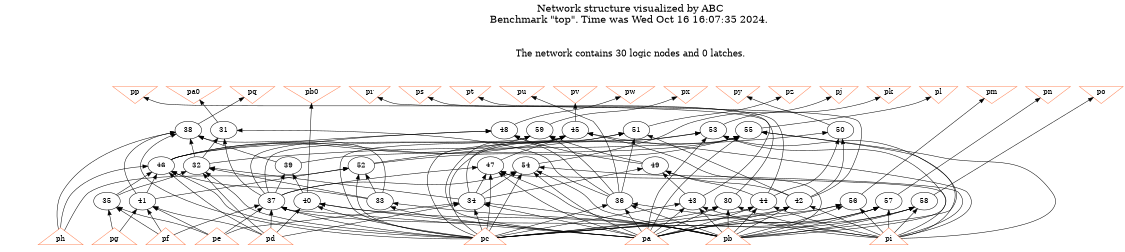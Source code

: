 # Network structure generated by ABC

digraph network {
size = "7.5,10";
center = true;
edge [dir = back];

{
  node [shape = plaintext];
  edge [style = invis];
  LevelTitle1 [label=""];
  LevelTitle2 [label=""];
  Level4 [label = ""];
  Level3 [label = ""];
  Level2 [label = ""];
  Level1 [label = ""];
  Level0 [label = ""];
  LevelTitle1 ->  LevelTitle2 ->  Level4 ->  Level3 ->  Level2 ->  Level1 ->  Level0;
}

{
  rank = same;
  LevelTitle1;
  title1 [shape=plaintext,
          fontsize=20,
          fontname = "Times-Roman",
          label="Network structure visualized by ABC\nBenchmark \"top\". Time was Wed Oct 16 16:07:35 2024. "
         ];
}

{
  rank = same;
  LevelTitle2;
  title2 [shape=plaintext,
          fontsize=18,
          fontname = "Times-Roman",
          label="The network contains 30 logic nodes and 0 latches.\n"
         ];
}

{
  rank = same;
  Level4;
  Node10 [label = "pp", shape = invtriangle, color = coral, fillcolor = coral];
  Node11 [label = "pa0", shape = invtriangle, color = coral, fillcolor = coral];
  Node12 [label = "pq", shape = invtriangle, color = coral, fillcolor = coral];
  Node13 [label = "pb0", shape = invtriangle, color = coral, fillcolor = coral];
  Node14 [label = "pr", shape = invtriangle, color = coral, fillcolor = coral];
  Node15 [label = "ps", shape = invtriangle, color = coral, fillcolor = coral];
  Node16 [label = "pt", shape = invtriangle, color = coral, fillcolor = coral];
  Node17 [label = "pu", shape = invtriangle, color = coral, fillcolor = coral];
  Node18 [label = "pv", shape = invtriangle, color = coral, fillcolor = coral];
  Node19 [label = "pw", shape = invtriangle, color = coral, fillcolor = coral];
  Node20 [label = "px", shape = invtriangle, color = coral, fillcolor = coral];
  Node21 [label = "py", shape = invtriangle, color = coral, fillcolor = coral];
  Node22 [label = "pz", shape = invtriangle, color = coral, fillcolor = coral];
  Node23 [label = "pj", shape = invtriangle, color = coral, fillcolor = coral];
  Node24 [label = "pk", shape = invtriangle, color = coral, fillcolor = coral];
  Node25 [label = "pl", shape = invtriangle, color = coral, fillcolor = coral];
  Node26 [label = "pm", shape = invtriangle, color = coral, fillcolor = coral];
  Node27 [label = "pn", shape = invtriangle, color = coral, fillcolor = coral];
  Node28 [label = "po", shape = invtriangle, color = coral, fillcolor = coral];
}

{
  rank = same;
  Level3;
  Node31 [label = "31\n", shape = ellipse];
  Node38 [label = "38\n", shape = ellipse];
  Node45 [label = "45\n", shape = ellipse];
  Node48 [label = "48\n", shape = ellipse];
  Node50 [label = "50\n", shape = ellipse];
  Node51 [label = "51\n", shape = ellipse];
  Node53 [label = "53\n", shape = ellipse];
  Node55 [label = "55\n", shape = ellipse];
  Node59 [label = "59\n", shape = ellipse];
}

{
  rank = same;
  Level2;
  Node32 [label = "32\n", shape = ellipse];
  Node39 [label = "39\n", shape = ellipse];
  Node46 [label = "46\n", shape = ellipse];
  Node47 [label = "47\n", shape = ellipse];
  Node49 [label = "49\n", shape = ellipse];
  Node52 [label = "52\n", shape = ellipse];
  Node54 [label = "54\n", shape = ellipse];
}

{
  rank = same;
  Level1;
  Node30 [label = "30\n", shape = ellipse];
  Node33 [label = "33\n", shape = ellipse];
  Node34 [label = "34\n", shape = ellipse];
  Node35 [label = "35\n", shape = ellipse];
  Node36 [label = "36\n", shape = ellipse];
  Node37 [label = "37\n", shape = ellipse];
  Node40 [label = "40\n", shape = ellipse];
  Node41 [label = "41\n", shape = ellipse];
  Node42 [label = "42\n", shape = ellipse];
  Node43 [label = "43\n", shape = ellipse];
  Node44 [label = "44\n", shape = ellipse];
  Node56 [label = "56\n", shape = ellipse];
  Node57 [label = "57\n", shape = ellipse];
  Node58 [label = "58\n", shape = ellipse];
}

{
  rank = same;
  Level0;
  Node1 [label = "pa", shape = triangle, color = coral, fillcolor = coral];
  Node2 [label = "pb", shape = triangle, color = coral, fillcolor = coral];
  Node3 [label = "pc", shape = triangle, color = coral, fillcolor = coral];
  Node4 [label = "pd", shape = triangle, color = coral, fillcolor = coral];
  Node5 [label = "pe", shape = triangle, color = coral, fillcolor = coral];
  Node6 [label = "pf", shape = triangle, color = coral, fillcolor = coral];
  Node7 [label = "pg", shape = triangle, color = coral, fillcolor = coral];
  Node8 [label = "ph", shape = triangle, color = coral, fillcolor = coral];
  Node9 [label = "pi", shape = triangle, color = coral, fillcolor = coral];
}

title1 -> title2 [style = invis];
title2 -> Node10 [style = invis];
title2 -> Node11 [style = invis];
title2 -> Node12 [style = invis];
title2 -> Node13 [style = invis];
title2 -> Node14 [style = invis];
title2 -> Node15 [style = invis];
title2 -> Node16 [style = invis];
title2 -> Node17 [style = invis];
title2 -> Node18 [style = invis];
title2 -> Node19 [style = invis];
title2 -> Node20 [style = invis];
title2 -> Node21 [style = invis];
title2 -> Node22 [style = invis];
title2 -> Node23 [style = invis];
title2 -> Node24 [style = invis];
title2 -> Node25 [style = invis];
title2 -> Node26 [style = invis];
title2 -> Node27 [style = invis];
title2 -> Node28 [style = invis];
Node10 -> Node11 [style = invis];
Node11 -> Node12 [style = invis];
Node12 -> Node13 [style = invis];
Node13 -> Node14 [style = invis];
Node14 -> Node15 [style = invis];
Node15 -> Node16 [style = invis];
Node16 -> Node17 [style = invis];
Node17 -> Node18 [style = invis];
Node18 -> Node19 [style = invis];
Node19 -> Node20 [style = invis];
Node20 -> Node21 [style = invis];
Node21 -> Node22 [style = invis];
Node22 -> Node23 [style = invis];
Node23 -> Node24 [style = invis];
Node24 -> Node25 [style = invis];
Node25 -> Node26 [style = invis];
Node26 -> Node27 [style = invis];
Node27 -> Node28 [style = invis];
Node10 -> Node30 [style = solid];
Node11 -> Node31 [style = solid];
Node12 -> Node38 [style = solid];
Node13 -> Node40 [style = solid];
Node14 -> Node42 [style = solid];
Node15 -> Node43 [style = solid];
Node16 -> Node44 [style = solid];
Node17 -> Node36 [style = solid];
Node18 -> Node45 [style = solid];
Node19 -> Node48 [style = solid];
Node20 -> Node59 [style = solid];
Node21 -> Node50 [style = solid];
Node22 -> Node51 [style = solid];
Node23 -> Node53 [style = solid];
Node24 -> Node54 [style = solid];
Node25 -> Node55 [style = solid];
Node26 -> Node56 [style = solid];
Node27 -> Node57 [style = solid];
Node28 -> Node58 [style = solid];
Node30 -> Node1 [style = solid];
Node30 -> Node2 [style = solid];
Node30 -> Node3 [style = solid];
Node30 -> Node9 [style = solid];
Node31 -> Node32 [style = solid];
Node31 -> Node36 [style = solid];
Node31 -> Node37 [style = solid];
Node32 -> Node33 [style = solid];
Node32 -> Node34 [style = solid];
Node32 -> Node35 [style = solid];
Node32 -> Node3 [style = solid];
Node32 -> Node4 [style = solid];
Node33 -> Node1 [style = solid];
Node33 -> Node2 [style = solid];
Node34 -> Node1 [style = solid];
Node34 -> Node2 [style = solid];
Node34 -> Node3 [style = solid];
Node34 -> Node4 [style = solid];
Node34 -> Node5 [style = solid];
Node35 -> Node5 [style = solid];
Node35 -> Node6 [style = solid];
Node35 -> Node7 [style = solid];
Node36 -> Node1 [style = solid];
Node36 -> Node2 [style = solid];
Node36 -> Node3 [style = solid];
Node36 -> Node9 [style = solid];
Node37 -> Node1 [style = solid];
Node37 -> Node2 [style = solid];
Node37 -> Node3 [style = solid];
Node37 -> Node4 [style = solid];
Node37 -> Node5 [style = solid];
Node37 -> Node6 [style = solid];
Node38 -> Node32 [style = solid];
Node38 -> Node39 [style = solid];
Node38 -> Node33 [style = solid];
Node38 -> Node41 [style = solid];
Node38 -> Node3 [style = solid];
Node38 -> Node8 [style = solid];
Node39 -> Node37 [style = solid];
Node39 -> Node40 [style = solid];
Node40 -> Node1 [style = solid];
Node40 -> Node2 [style = solid];
Node40 -> Node3 [style = solid];
Node40 -> Node4 [style = solid];
Node41 -> Node4 [style = solid];
Node41 -> Node5 [style = solid];
Node41 -> Node6 [style = solid];
Node41 -> Node7 [style = solid];
Node42 -> Node1 [style = solid];
Node42 -> Node2 [style = solid];
Node42 -> Node3 [style = solid];
Node42 -> Node9 [style = solid];
Node43 -> Node1 [style = solid];
Node43 -> Node2 [style = solid];
Node43 -> Node3 [style = solid];
Node43 -> Node9 [style = solid];
Node44 -> Node1 [style = solid];
Node44 -> Node2 [style = solid];
Node44 -> Node3 [style = solid];
Node44 -> Node9 [style = solid];
Node45 -> Node46 [style = solid];
Node45 -> Node47 [style = solid];
Node45 -> Node1 [style = solid];
Node45 -> Node2 [style = solid];
Node45 -> Node3 [style = solid];
Node45 -> Node9 [style = solid];
Node46 -> Node33 [style = solid];
Node46 -> Node35 [style = solid];
Node46 -> Node41 [style = solid];
Node46 -> Node3 [style = solid];
Node46 -> Node4 [style = solid];
Node46 -> Node8 [style = solid];
Node47 -> Node37 [style = solid];
Node47 -> Node34 [style = solid];
Node47 -> Node1 [style = solid];
Node47 -> Node2 [style = solid];
Node47 -> Node3 [style = solid];
Node47 -> Node9 [style = solid];
Node48 -> Node46 [style = solid];
Node48 -> Node49 [style = solid];
Node48 -> Node36 [style = solid];
Node48 -> Node37 [style = solid];
Node49 -> Node34 [style = solid];
Node49 -> Node42 [style = solid];
Node49 -> Node43 [style = solid];
Node49 -> Node44 [style = solid];
Node50 -> Node32 [style = solid];
Node50 -> Node42 [style = solid];
Node50 -> Node44 [style = solid];
Node51 -> Node52 [style = solid];
Node51 -> Node36 [style = solid];
Node51 -> Node34 [style = solid];
Node51 -> Node42 [style = solid];
Node52 -> Node33 [style = solid];
Node52 -> Node41 [style = solid];
Node52 -> Node3 [style = solid];
Node52 -> Node8 [style = solid];
Node53 -> Node46 [style = solid];
Node53 -> Node1 [style = solid];
Node53 -> Node2 [style = solid];
Node53 -> Node3 [style = solid];
Node53 -> Node9 [style = solid];
Node54 -> Node37 [style = solid];
Node54 -> Node34 [style = solid];
Node54 -> Node1 [style = solid];
Node54 -> Node2 [style = solid];
Node54 -> Node3 [style = solid];
Node54 -> Node9 [style = solid];
Node55 -> Node39 [style = solid];
Node55 -> Node52 [style = solid];
Node55 -> Node1 [style = solid];
Node55 -> Node2 [style = solid];
Node55 -> Node3 [style = solid];
Node55 -> Node9 [style = solid];
Node56 -> Node1 [style = solid];
Node56 -> Node2 [style = solid];
Node56 -> Node3 [style = solid];
Node56 -> Node9 [style = solid];
Node57 -> Node1 [style = solid];
Node57 -> Node2 [style = solid];
Node57 -> Node3 [style = solid];
Node57 -> Node9 [style = solid];
Node58 -> Node1 [style = solid];
Node58 -> Node2 [style = solid];
Node58 -> Node3 [style = solid];
Node58 -> Node9 [style = solid];
Node59 -> Node46 [style = solid];
Node59 -> Node49 [style = solid];
Node59 -> Node36 [style = solid];
Node59 -> Node37 [style = solid];
}

